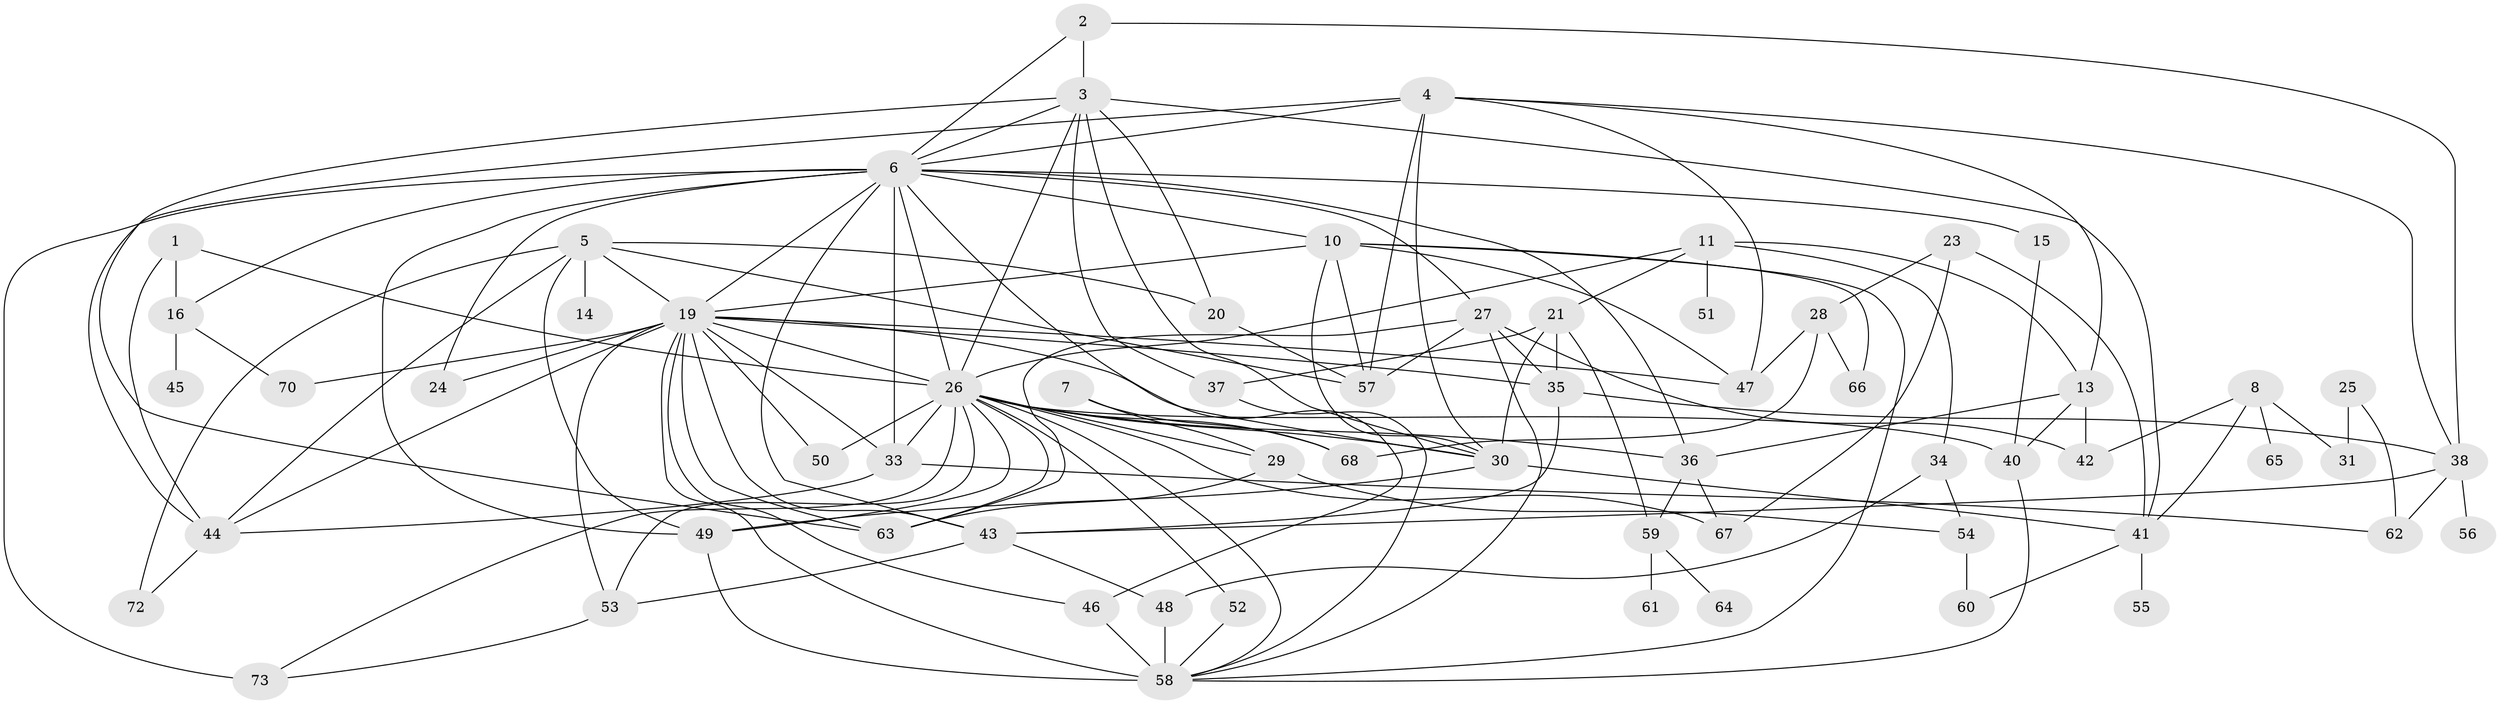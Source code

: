 // original degree distribution, {1: 0.136986301369863, 3: 0.2876712328767123, 7: 0.0273972602739726, 0: 0.06164383561643835, 4: 0.1643835616438356, 5: 0.11643835616438356, 6: 0.04794520547945205, 2: 0.1506849315068493, 9: 0.00684931506849315}
// Generated by graph-tools (version 1.1) at 2025/33/03/09/25 02:33:36]
// undirected, 64 vertices, 139 edges
graph export_dot {
graph [start="1"]
  node [color=gray90,style=filled];
  1;
  2;
  3;
  4;
  5;
  6;
  7;
  8;
  10;
  11;
  13;
  14;
  15;
  16;
  19;
  20;
  21;
  23;
  24;
  25;
  26;
  27;
  28;
  29;
  30;
  31;
  33;
  34;
  35;
  36;
  37;
  38;
  40;
  41;
  42;
  43;
  44;
  45;
  46;
  47;
  48;
  49;
  50;
  51;
  52;
  53;
  54;
  55;
  56;
  57;
  58;
  59;
  60;
  61;
  62;
  63;
  64;
  65;
  66;
  67;
  68;
  70;
  72;
  73;
  1 -- 16 [weight=1.0];
  1 -- 26 [weight=1.0];
  1 -- 44 [weight=1.0];
  2 -- 3 [weight=1.0];
  2 -- 6 [weight=1.0];
  2 -- 38 [weight=1.0];
  3 -- 6 [weight=1.0];
  3 -- 20 [weight=1.0];
  3 -- 26 [weight=1.0];
  3 -- 30 [weight=1.0];
  3 -- 37 [weight=1.0];
  3 -- 41 [weight=1.0];
  3 -- 63 [weight=1.0];
  4 -- 6 [weight=1.0];
  4 -- 13 [weight=1.0];
  4 -- 30 [weight=1.0];
  4 -- 38 [weight=1.0];
  4 -- 44 [weight=1.0];
  4 -- 47 [weight=1.0];
  4 -- 57 [weight=1.0];
  5 -- 14 [weight=1.0];
  5 -- 19 [weight=1.0];
  5 -- 20 [weight=1.0];
  5 -- 44 [weight=1.0];
  5 -- 49 [weight=1.0];
  5 -- 57 [weight=1.0];
  5 -- 72 [weight=1.0];
  6 -- 10 [weight=1.0];
  6 -- 15 [weight=1.0];
  6 -- 16 [weight=1.0];
  6 -- 19 [weight=1.0];
  6 -- 24 [weight=1.0];
  6 -- 26 [weight=1.0];
  6 -- 27 [weight=1.0];
  6 -- 33 [weight=1.0];
  6 -- 36 [weight=2.0];
  6 -- 43 [weight=1.0];
  6 -- 46 [weight=1.0];
  6 -- 49 [weight=4.0];
  6 -- 73 [weight=2.0];
  7 -- 29 [weight=1.0];
  7 -- 68 [weight=1.0];
  8 -- 31 [weight=1.0];
  8 -- 41 [weight=1.0];
  8 -- 42 [weight=1.0];
  8 -- 65 [weight=1.0];
  10 -- 19 [weight=1.0];
  10 -- 30 [weight=1.0];
  10 -- 47 [weight=1.0];
  10 -- 57 [weight=1.0];
  10 -- 58 [weight=1.0];
  10 -- 66 [weight=1.0];
  11 -- 13 [weight=1.0];
  11 -- 21 [weight=1.0];
  11 -- 26 [weight=1.0];
  11 -- 34 [weight=1.0];
  11 -- 51 [weight=1.0];
  13 -- 36 [weight=1.0];
  13 -- 40 [weight=1.0];
  13 -- 42 [weight=1.0];
  15 -- 40 [weight=1.0];
  16 -- 45 [weight=1.0];
  16 -- 70 [weight=1.0];
  19 -- 24 [weight=1.0];
  19 -- 26 [weight=2.0];
  19 -- 30 [weight=1.0];
  19 -- 33 [weight=2.0];
  19 -- 35 [weight=1.0];
  19 -- 43 [weight=1.0];
  19 -- 44 [weight=1.0];
  19 -- 46 [weight=1.0];
  19 -- 47 [weight=1.0];
  19 -- 50 [weight=1.0];
  19 -- 53 [weight=4.0];
  19 -- 58 [weight=1.0];
  19 -- 63 [weight=2.0];
  19 -- 70 [weight=1.0];
  20 -- 57 [weight=1.0];
  21 -- 30 [weight=2.0];
  21 -- 35 [weight=1.0];
  21 -- 37 [weight=1.0];
  21 -- 59 [weight=1.0];
  23 -- 28 [weight=1.0];
  23 -- 41 [weight=1.0];
  23 -- 67 [weight=1.0];
  25 -- 31 [weight=1.0];
  25 -- 62 [weight=1.0];
  26 -- 29 [weight=1.0];
  26 -- 30 [weight=1.0];
  26 -- 33 [weight=1.0];
  26 -- 36 [weight=1.0];
  26 -- 40 [weight=1.0];
  26 -- 49 [weight=1.0];
  26 -- 50 [weight=1.0];
  26 -- 52 [weight=1.0];
  26 -- 53 [weight=1.0];
  26 -- 58 [weight=1.0];
  26 -- 63 [weight=1.0];
  26 -- 67 [weight=1.0];
  26 -- 68 [weight=1.0];
  26 -- 73 [weight=1.0];
  27 -- 35 [weight=1.0];
  27 -- 42 [weight=1.0];
  27 -- 57 [weight=1.0];
  27 -- 58 [weight=1.0];
  27 -- 63 [weight=1.0];
  28 -- 47 [weight=1.0];
  28 -- 66 [weight=1.0];
  28 -- 68 [weight=1.0];
  29 -- 54 [weight=1.0];
  29 -- 63 [weight=1.0];
  30 -- 41 [weight=1.0];
  30 -- 49 [weight=1.0];
  33 -- 44 [weight=1.0];
  33 -- 62 [weight=1.0];
  34 -- 48 [weight=1.0];
  34 -- 54 [weight=1.0];
  35 -- 38 [weight=1.0];
  35 -- 43 [weight=1.0];
  36 -- 59 [weight=1.0];
  36 -- 67 [weight=1.0];
  37 -- 58 [weight=1.0];
  38 -- 43 [weight=1.0];
  38 -- 56 [weight=1.0];
  38 -- 62 [weight=1.0];
  40 -- 58 [weight=1.0];
  41 -- 55 [weight=1.0];
  41 -- 60 [weight=1.0];
  43 -- 48 [weight=1.0];
  43 -- 53 [weight=1.0];
  44 -- 72 [weight=1.0];
  46 -- 58 [weight=4.0];
  48 -- 58 [weight=2.0];
  49 -- 58 [weight=1.0];
  52 -- 58 [weight=1.0];
  53 -- 73 [weight=1.0];
  54 -- 60 [weight=1.0];
  59 -- 61 [weight=1.0];
  59 -- 64 [weight=1.0];
}
